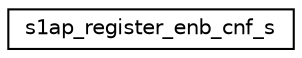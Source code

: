 digraph "Graphical Class Hierarchy"
{
 // LATEX_PDF_SIZE
  edge [fontname="Helvetica",fontsize="10",labelfontname="Helvetica",labelfontsize="10"];
  node [fontname="Helvetica",fontsize="10",shape=record];
  rankdir="LR";
  Node0 [label="s1ap_register_enb_cnf_s",height=0.2,width=0.4,color="black", fillcolor="white", style="filled",URL="$structs1ap__register__enb__cnf__s.html",tooltip=" "];
}
